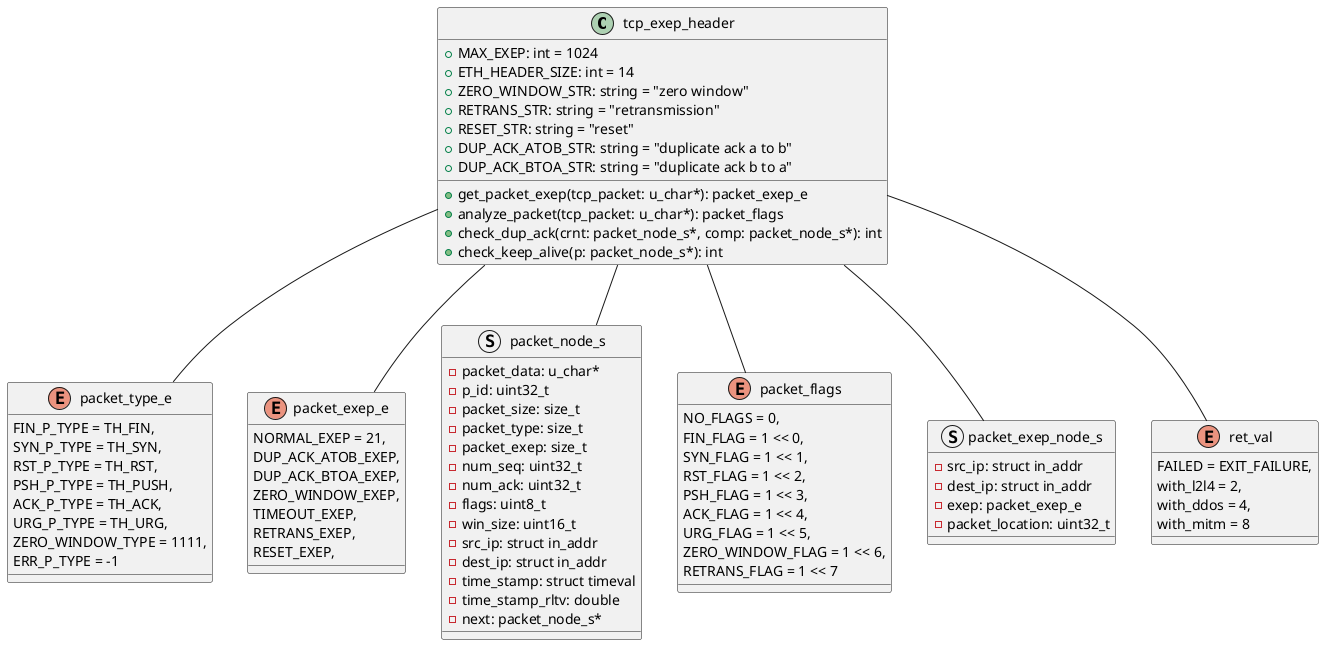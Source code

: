 @startuml

class tcp_exep_header {
    +MAX_EXEP: int = 1024
    +ETH_HEADER_SIZE: int = 14
    +ZERO_WINDOW_STR: string = "zero window"
    +RETRANS_STR: string = "retransmission"
    +RESET_STR: string = "reset"
    +DUP_ACK_ATOB_STR: string = "duplicate ack a to b"
    +DUP_ACK_BTOA_STR: string = "duplicate ack b to a"
+get_packet_exep(tcp_packet: u_char*): packet_exep_e
+analyze_packet(tcp_packet: u_char*): packet_flags
+check_dup_ack(crnt: packet_node_s*, comp: packet_node_s*): int
+check_keep_alive(p: packet_node_s*): int

}

enum packet_type_e {
    FIN_P_TYPE = TH_FIN,
    SYN_P_TYPE = TH_SYN,
    RST_P_TYPE = TH_RST,
    PSH_P_TYPE = TH_PUSH,
    ACK_P_TYPE = TH_ACK,
    URG_P_TYPE = TH_URG,
    ZERO_WINDOW_TYPE = 1111,
    ERR_P_TYPE = -1
}

enum packet_exep_e {
    NORMAL_EXEP = 21,
    DUP_ACK_ATOB_EXEP,
    DUP_ACK_BTOA_EXEP,
    ZERO_WINDOW_EXEP,
    TIMEOUT_EXEP,
    RETRANS_EXEP,
    RESET_EXEP,
}

struct packet_node_s {
    - packet_data: u_char*
    - p_id: uint32_t
    - packet_size: size_t
    - packet_type: size_t
    - packet_exep: size_t
    - num_seq: uint32_t
    - num_ack: uint32_t
    - flags: uint8_t
    - win_size: uint16_t
    - src_ip: struct in_addr
    - dest_ip: struct in_addr
    - time_stamp: struct timeval
    - time_stamp_rltv: double
    - next: packet_node_s*
}

enum packet_flags {
    NO_FLAGS = 0,
    FIN_FLAG = 1 << 0,
    SYN_FLAG = 1 << 1,
    RST_FLAG = 1 << 2,
    PSH_FLAG = 1 << 3,
    ACK_FLAG = 1 << 4,
    URG_FLAG = 1 << 5,
    ZERO_WINDOW_FLAG = 1 << 6,
    RETRANS_FLAG = 1 << 7
}

struct packet_exep_node_s {
    - src_ip: struct in_addr
    - dest_ip: struct in_addr
    - exep: packet_exep_e
    - packet_location: uint32_t
}

enum ret_val {
    FAILED = EXIT_FAILURE,
    with_l2l4 = 2,
    with_ddos = 4,
    with_mitm = 8
}

tcp_exep_header -- packet_node_s
tcp_exep_header -- packet_exep_node_s
tcp_exep_header --  ret_val
tcp_exep_header --  packet_flags
tcp_exep_header --  packet_type_e
tcp_exep_header --  packet_exep_e

@enduml
